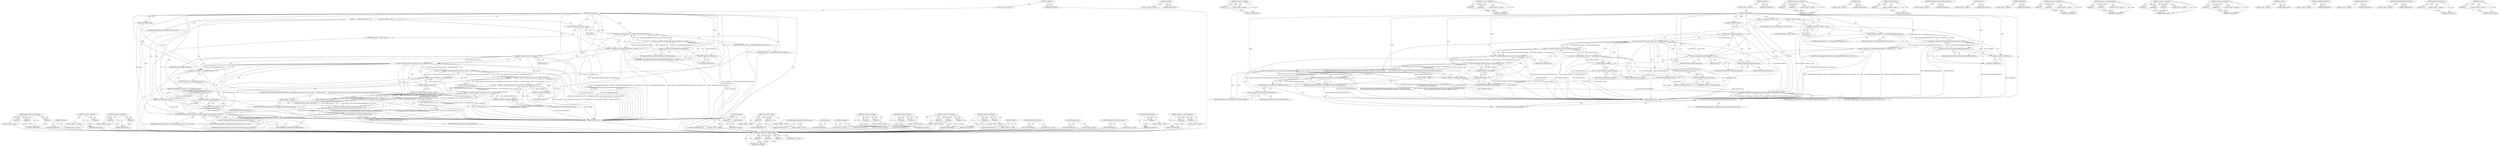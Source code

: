 digraph "position" {
vulnerable_160 [label=<(METHOD,RenderBlock.styleWillChange)>];
vulnerable_161 [label=<(PARAM,p1)>];
vulnerable_162 [label=<(PARAM,p2)>];
vulnerable_163 [label=<(PARAM,p3)>];
vulnerable_164 [label=<(BLOCK,&lt;empty&gt;,&lt;empty&gt;)>];
vulnerable_165 [label=<(METHOD_RETURN,ANY)>];
vulnerable_147 [label=<(METHOD,isFloating)>];
vulnerable_148 [label=<(BLOCK,&lt;empty&gt;,&lt;empty&gt;)>];
vulnerable_149 [label=<(METHOD_RETURN,ANY)>];
vulnerable_107 [label=<(METHOD,&lt;operator&gt;.logicalNot)>];
vulnerable_108 [label=<(PARAM,p1)>];
vulnerable_109 [label=<(BLOCK,&lt;empty&gt;,&lt;empty&gt;)>];
vulnerable_110 [label=<(METHOD_RETURN,ANY)>];
vulnerable_125 [label=<(METHOD,&lt;operator&gt;.notEquals)>];
vulnerable_126 [label=<(PARAM,p1)>];
vulnerable_127 [label=<(PARAM,p2)>];
vulnerable_128 [label=<(BLOCK,&lt;empty&gt;,&lt;empty&gt;)>];
vulnerable_129 [label=<(METHOD_RETURN,ANY)>];
vulnerable_6 [label=<(METHOD,&lt;global&gt;)<SUB>1</SUB>>];
vulnerable_7 [label=<(BLOCK,&lt;empty&gt;,&lt;empty&gt;)<SUB>1</SUB>>];
vulnerable_8 [label=<(METHOD,styleWillChange)<SUB>1</SUB>>];
vulnerable_9 [label=<(PARAM,StyleDifference diff)<SUB>1</SUB>>];
vulnerable_10 [label=<(PARAM,const RenderStyle&amp; newStyle)<SUB>1</SUB>>];
vulnerable_11 [label=<(BLOCK,{
     RenderStyle* oldStyle = style();
     s_...,{
     RenderStyle* oldStyle = style();
     s_...)<SUB>2</SUB>>];
vulnerable_12 [label="<(LOCAL,RenderStyle* oldStyle: RenderStyle*)<SUB>3</SUB>>"];
vulnerable_13 [label=<(&lt;operator&gt;.assignment,* oldStyle = style())<SUB>3</SUB>>];
vulnerable_14 [label=<(IDENTIFIER,oldStyle,* oldStyle = style())<SUB>3</SUB>>];
vulnerable_15 [label=<(style,style())<SUB>3</SUB>>];
vulnerable_16 [label=<(&lt;operator&gt;.assignment,s_canPropagateFloatIntoSibling = oldStyle ? !is...)<SUB>4</SUB>>];
vulnerable_17 [label=<(IDENTIFIER,s_canPropagateFloatIntoSibling,s_canPropagateFloatIntoSibling = oldStyle ? !is...)<SUB>4</SUB>>];
vulnerable_18 [label=<(&lt;operator&gt;.conditional,oldStyle ? !isFloatingOrOutOfFlowPositioned() &amp;...)<SUB>4</SUB>>];
vulnerable_19 [label=<(IDENTIFIER,oldStyle,oldStyle ? !isFloatingOrOutOfFlowPositioned() &amp;...)<SUB>4</SUB>>];
vulnerable_20 [label=<(&lt;operator&gt;.logicalAnd,!isFloatingOrOutOfFlowPositioned() &amp;&amp; !avoidsFl...)<SUB>4</SUB>>];
vulnerable_21 [label=<(&lt;operator&gt;.logicalNot,!isFloatingOrOutOfFlowPositioned())<SUB>4</SUB>>];
vulnerable_22 [label=<(isFloatingOrOutOfFlowPositioned,isFloatingOrOutOfFlowPositioned())<SUB>4</SUB>>];
vulnerable_23 [label=<(&lt;operator&gt;.logicalNot,!avoidsFloats())<SUB>4</SUB>>];
vulnerable_24 [label=<(avoidsFloats,avoidsFloats())<SUB>4</SUB>>];
vulnerable_25 [label=<(LITERAL,false,oldStyle ? !isFloatingOrOutOfFlowPositioned() &amp;...)<SUB>4</SUB>>];
vulnerable_26 [label=<(CONTROL_STRUCTURE,IF,if (oldStyle &amp;&amp; parent() &amp;&amp; diff == StyleDifferenceLayout &amp;&amp; oldStyle-&gt;position() != newStyle.position()
         &amp;&amp; containsFloats() &amp;&amp; !isFloating() &amp;&amp; !isOutOfFlowPositioned() &amp;&amp; newStyle.hasOutOfFlowPosition()))<SUB>5</SUB>>];
vulnerable_27 [label=<(&lt;operator&gt;.logicalAnd,oldStyle &amp;&amp; parent() &amp;&amp; diff == StyleDifference...)<SUB>5</SUB>>];
vulnerable_28 [label=<(&lt;operator&gt;.logicalAnd,oldStyle &amp;&amp; parent() &amp;&amp; diff == StyleDifference...)<SUB>5</SUB>>];
vulnerable_29 [label=<(&lt;operator&gt;.logicalAnd,oldStyle &amp;&amp; parent() &amp;&amp; diff == StyleDifference...)<SUB>5</SUB>>];
vulnerable_30 [label=<(&lt;operator&gt;.logicalAnd,oldStyle &amp;&amp; parent() &amp;&amp; diff == StyleDifference...)<SUB>5</SUB>>];
vulnerable_31 [label=<(&lt;operator&gt;.logicalAnd,oldStyle &amp;&amp; parent() &amp;&amp; diff == StyleDifference...)<SUB>5</SUB>>];
vulnerable_32 [label=<(&lt;operator&gt;.logicalAnd,oldStyle &amp;&amp; parent() &amp;&amp; diff == StyleDifference...)<SUB>5</SUB>>];
vulnerable_33 [label=<(&lt;operator&gt;.logicalAnd,oldStyle &amp;&amp; parent())<SUB>5</SUB>>];
vulnerable_34 [label=<(IDENTIFIER,oldStyle,oldStyle &amp;&amp; parent())<SUB>5</SUB>>];
vulnerable_35 [label=<(parent,parent())<SUB>5</SUB>>];
vulnerable_36 [label=<(&lt;operator&gt;.equals,diff == StyleDifferenceLayout)<SUB>5</SUB>>];
vulnerable_37 [label=<(IDENTIFIER,diff,diff == StyleDifferenceLayout)<SUB>5</SUB>>];
vulnerable_38 [label=<(IDENTIFIER,StyleDifferenceLayout,diff == StyleDifferenceLayout)<SUB>5</SUB>>];
vulnerable_39 [label=<(&lt;operator&gt;.notEquals,oldStyle-&gt;position() != newStyle.position())<SUB>5</SUB>>];
vulnerable_40 [label=<(position,oldStyle-&gt;position())<SUB>5</SUB>>];
vulnerable_41 [label=<(&lt;operator&gt;.indirectFieldAccess,oldStyle-&gt;position)<SUB>5</SUB>>];
vulnerable_42 [label=<(IDENTIFIER,oldStyle,oldStyle-&gt;position())<SUB>5</SUB>>];
vulnerable_43 [label=<(FIELD_IDENTIFIER,position,position)<SUB>5</SUB>>];
vulnerable_44 [label=<(position,newStyle.position())<SUB>5</SUB>>];
vulnerable_45 [label=<(&lt;operator&gt;.fieldAccess,newStyle.position)<SUB>5</SUB>>];
vulnerable_46 [label=<(IDENTIFIER,newStyle,newStyle.position())<SUB>5</SUB>>];
vulnerable_47 [label=<(FIELD_IDENTIFIER,position,position)<SUB>5</SUB>>];
vulnerable_48 [label=<(containsFloats,containsFloats())<SUB>6</SUB>>];
vulnerable_49 [label=<(&lt;operator&gt;.logicalNot,!isFloating())<SUB>6</SUB>>];
vulnerable_50 [label=<(isFloating,isFloating())<SUB>6</SUB>>];
vulnerable_51 [label=<(&lt;operator&gt;.logicalNot,!isOutOfFlowPositioned())<SUB>6</SUB>>];
vulnerable_52 [label=<(isOutOfFlowPositioned,isOutOfFlowPositioned())<SUB>6</SUB>>];
vulnerable_53 [label=<(hasOutOfFlowPosition,newStyle.hasOutOfFlowPosition())<SUB>6</SUB>>];
vulnerable_54 [label=<(&lt;operator&gt;.fieldAccess,newStyle.hasOutOfFlowPosition)<SUB>6</SUB>>];
vulnerable_55 [label=<(IDENTIFIER,newStyle,newStyle.hasOutOfFlowPosition())<SUB>6</SUB>>];
vulnerable_56 [label=<(FIELD_IDENTIFIER,hasOutOfFlowPosition,hasOutOfFlowPosition)<SUB>6</SUB>>];
vulnerable_57 [label=<(BLOCK,&lt;empty&gt;,&lt;empty&gt;)<SUB>7</SUB>>];
vulnerable_58 [label=<(markAllDescendantsWithFloatsForLayout,markAllDescendantsWithFloatsForLayout())<SUB>7</SUB>>];
vulnerable_59 [label="<(RenderBlock.styleWillChange,RenderBlock::styleWillChange(diff, newStyle))<SUB>9</SUB>>"];
vulnerable_60 [label="<(&lt;operator&gt;.fieldAccess,RenderBlock::styleWillChange)<SUB>9</SUB>>"];
vulnerable_61 [label="<(IDENTIFIER,RenderBlock,RenderBlock::styleWillChange(diff, newStyle))<SUB>9</SUB>>"];
vulnerable_62 [label=<(FIELD_IDENTIFIER,styleWillChange,styleWillChange)<SUB>9</SUB>>];
vulnerable_63 [label="<(IDENTIFIER,diff,RenderBlock::styleWillChange(diff, newStyle))<SUB>9</SUB>>"];
vulnerable_64 [label="<(IDENTIFIER,newStyle,RenderBlock::styleWillChange(diff, newStyle))<SUB>9</SUB>>"];
vulnerable_65 [label=<(METHOD_RETURN,void)<SUB>1</SUB>>];
vulnerable_67 [label=<(METHOD_RETURN,ANY)<SUB>1</SUB>>];
vulnerable_130 [label=<(METHOD,position)>];
vulnerable_131 [label=<(PARAM,p1)>];
vulnerable_132 [label=<(BLOCK,&lt;empty&gt;,&lt;empty&gt;)>];
vulnerable_133 [label=<(METHOD_RETURN,ANY)>];
vulnerable_93 [label=<(METHOD,style)>];
vulnerable_94 [label=<(BLOCK,&lt;empty&gt;,&lt;empty&gt;)>];
vulnerable_95 [label=<(METHOD_RETURN,ANY)>];
vulnerable_120 [label=<(METHOD,&lt;operator&gt;.equals)>];
vulnerable_121 [label=<(PARAM,p1)>];
vulnerable_122 [label=<(PARAM,p2)>];
vulnerable_123 [label=<(BLOCK,&lt;empty&gt;,&lt;empty&gt;)>];
vulnerable_124 [label=<(METHOD_RETURN,ANY)>];
vulnerable_157 [label=<(METHOD,markAllDescendantsWithFloatsForLayout)>];
vulnerable_158 [label=<(BLOCK,&lt;empty&gt;,&lt;empty&gt;)>];
vulnerable_159 [label=<(METHOD_RETURN,ANY)>];
vulnerable_117 [label=<(METHOD,parent)>];
vulnerable_118 [label=<(BLOCK,&lt;empty&gt;,&lt;empty&gt;)>];
vulnerable_119 [label=<(METHOD_RETURN,ANY)>];
vulnerable_114 [label=<(METHOD,avoidsFloats)>];
vulnerable_115 [label=<(BLOCK,&lt;empty&gt;,&lt;empty&gt;)>];
vulnerable_116 [label=<(METHOD_RETURN,ANY)>];
vulnerable_102 [label=<(METHOD,&lt;operator&gt;.logicalAnd)>];
vulnerable_103 [label=<(PARAM,p1)>];
vulnerable_104 [label=<(PARAM,p2)>];
vulnerable_105 [label=<(BLOCK,&lt;empty&gt;,&lt;empty&gt;)>];
vulnerable_106 [label=<(METHOD_RETURN,ANY)>];
vulnerable_139 [label=<(METHOD,&lt;operator&gt;.fieldAccess)>];
vulnerable_140 [label=<(PARAM,p1)>];
vulnerable_141 [label=<(PARAM,p2)>];
vulnerable_142 [label=<(BLOCK,&lt;empty&gt;,&lt;empty&gt;)>];
vulnerable_143 [label=<(METHOD_RETURN,ANY)>];
vulnerable_96 [label=<(METHOD,&lt;operator&gt;.conditional)>];
vulnerable_97 [label=<(PARAM,p1)>];
vulnerable_98 [label=<(PARAM,p2)>];
vulnerable_99 [label=<(PARAM,p3)>];
vulnerable_100 [label=<(BLOCK,&lt;empty&gt;,&lt;empty&gt;)>];
vulnerable_101 [label=<(METHOD_RETURN,ANY)>];
vulnerable_88 [label=<(METHOD,&lt;operator&gt;.assignment)>];
vulnerable_89 [label=<(PARAM,p1)>];
vulnerable_90 [label=<(PARAM,p2)>];
vulnerable_91 [label=<(BLOCK,&lt;empty&gt;,&lt;empty&gt;)>];
vulnerable_92 [label=<(METHOD_RETURN,ANY)>];
vulnerable_82 [label=<(METHOD,&lt;global&gt;)<SUB>1</SUB>>];
vulnerable_83 [label=<(BLOCK,&lt;empty&gt;,&lt;empty&gt;)>];
vulnerable_84 [label=<(METHOD_RETURN,ANY)>];
vulnerable_150 [label=<(METHOD,isOutOfFlowPositioned)>];
vulnerable_151 [label=<(BLOCK,&lt;empty&gt;,&lt;empty&gt;)>];
vulnerable_152 [label=<(METHOD_RETURN,ANY)>];
vulnerable_144 [label=<(METHOD,containsFloats)>];
vulnerable_145 [label=<(BLOCK,&lt;empty&gt;,&lt;empty&gt;)>];
vulnerable_146 [label=<(METHOD_RETURN,ANY)>];
vulnerable_111 [label=<(METHOD,isFloatingOrOutOfFlowPositioned)>];
vulnerable_112 [label=<(BLOCK,&lt;empty&gt;,&lt;empty&gt;)>];
vulnerable_113 [label=<(METHOD_RETURN,ANY)>];
vulnerable_153 [label=<(METHOD,hasOutOfFlowPosition)>];
vulnerable_154 [label=<(PARAM,p1)>];
vulnerable_155 [label=<(BLOCK,&lt;empty&gt;,&lt;empty&gt;)>];
vulnerable_156 [label=<(METHOD_RETURN,ANY)>];
vulnerable_134 [label=<(METHOD,&lt;operator&gt;.indirectFieldAccess)>];
vulnerable_135 [label=<(PARAM,p1)>];
vulnerable_136 [label=<(PARAM,p2)>];
vulnerable_137 [label=<(BLOCK,&lt;empty&gt;,&lt;empty&gt;)>];
vulnerable_138 [label=<(METHOD_RETURN,ANY)>];
fixed_160 [label=<(METHOD,RenderBlock.styleWillChange)>];
fixed_161 [label=<(PARAM,p1)>];
fixed_162 [label=<(PARAM,p2)>];
fixed_163 [label=<(PARAM,p3)>];
fixed_164 [label=<(BLOCK,&lt;empty&gt;,&lt;empty&gt;)>];
fixed_165 [label=<(METHOD_RETURN,ANY)>];
fixed_147 [label=<(METHOD,isFloating)>];
fixed_148 [label=<(BLOCK,&lt;empty&gt;,&lt;empty&gt;)>];
fixed_149 [label=<(METHOD_RETURN,ANY)>];
fixed_108 [label=<(METHOD,&lt;operator&gt;.logicalNot)>];
fixed_109 [label=<(PARAM,p1)>];
fixed_110 [label=<(BLOCK,&lt;empty&gt;,&lt;empty&gt;)>];
fixed_111 [label=<(METHOD_RETURN,ANY)>];
fixed_125 [label=<(METHOD,&lt;operator&gt;.fieldAccess)>];
fixed_126 [label=<(PARAM,p1)>];
fixed_127 [label=<(PARAM,p2)>];
fixed_128 [label=<(BLOCK,&lt;empty&gt;,&lt;empty&gt;)>];
fixed_129 [label=<(METHOD_RETURN,ANY)>];
fixed_6 [label=<(METHOD,&lt;global&gt;)<SUB>1</SUB>>];
fixed_7 [label=<(BLOCK,&lt;empty&gt;,&lt;empty&gt;)<SUB>1</SUB>>];
fixed_8 [label=<(METHOD,styleWillChange)<SUB>1</SUB>>];
fixed_9 [label=<(PARAM,StyleDifference diff)<SUB>1</SUB>>];
fixed_10 [label=<(PARAM,const RenderStyle&amp; newStyle)<SUB>1</SUB>>];
fixed_11 [label=<(BLOCK,{
     RenderStyle* oldStyle = style();
     s_...,{
     RenderStyle* oldStyle = style();
     s_...)<SUB>2</SUB>>];
fixed_12 [label="<(LOCAL,RenderStyle* oldStyle: RenderStyle*)<SUB>3</SUB>>"];
fixed_13 [label=<(&lt;operator&gt;.assignment,* oldStyle = style())<SUB>3</SUB>>];
fixed_14 [label=<(IDENTIFIER,oldStyle,* oldStyle = style())<SUB>3</SUB>>];
fixed_15 [label=<(style,style())<SUB>3</SUB>>];
fixed_16 [label=<(&lt;operator&gt;.assignment,s_canPropagateFloatIntoSibling = oldStyle ? !is...)<SUB>4</SUB>>];
fixed_17 [label=<(IDENTIFIER,s_canPropagateFloatIntoSibling,s_canPropagateFloatIntoSibling = oldStyle ? !is...)<SUB>4</SUB>>];
fixed_18 [label=<(&lt;operator&gt;.conditional,oldStyle ? !isFloatingOrOutOfFlowPositioned() &amp;...)<SUB>4</SUB>>];
fixed_19 [label=<(IDENTIFIER,oldStyle,oldStyle ? !isFloatingOrOutOfFlowPositioned() &amp;...)<SUB>4</SUB>>];
fixed_20 [label=<(&lt;operator&gt;.logicalAnd,!isFloatingOrOutOfFlowPositioned() &amp;&amp; !avoidsFl...)<SUB>4</SUB>>];
fixed_21 [label=<(&lt;operator&gt;.logicalNot,!isFloatingOrOutOfFlowPositioned())<SUB>4</SUB>>];
fixed_22 [label=<(isFloatingOrOutOfFlowPositioned,isFloatingOrOutOfFlowPositioned())<SUB>4</SUB>>];
fixed_23 [label=<(&lt;operator&gt;.logicalNot,!avoidsFloats())<SUB>4</SUB>>];
fixed_24 [label=<(avoidsFloats,avoidsFloats())<SUB>4</SUB>>];
fixed_25 [label=<(LITERAL,false,oldStyle ? !isFloatingOrOutOfFlowPositioned() &amp;...)<SUB>4</SUB>>];
fixed_26 [label=<(CONTROL_STRUCTURE,IF,if (oldStyle &amp;&amp; parent() &amp;&amp; diff.needsFullLayout() &amp;&amp; oldStyle-&gt;position() != newStyle.position()
         &amp;&amp; containsFloats() &amp;&amp; !isFloating() &amp;&amp; !isOutOfFlowPositioned() &amp;&amp; newStyle.hasOutOfFlowPosition()))<SUB>5</SUB>>];
fixed_27 [label=<(&lt;operator&gt;.logicalAnd,oldStyle &amp;&amp; parent() &amp;&amp; diff.needsFullLayout() ...)<SUB>5</SUB>>];
fixed_28 [label=<(&lt;operator&gt;.logicalAnd,oldStyle &amp;&amp; parent() &amp;&amp; diff.needsFullLayout() ...)<SUB>5</SUB>>];
fixed_29 [label=<(&lt;operator&gt;.logicalAnd,oldStyle &amp;&amp; parent() &amp;&amp; diff.needsFullLayout() ...)<SUB>5</SUB>>];
fixed_30 [label=<(&lt;operator&gt;.logicalAnd,oldStyle &amp;&amp; parent() &amp;&amp; diff.needsFullLayout() ...)<SUB>5</SUB>>];
fixed_31 [label=<(&lt;operator&gt;.logicalAnd,oldStyle &amp;&amp; parent() &amp;&amp; diff.needsFullLayout() ...)<SUB>5</SUB>>];
fixed_32 [label=<(&lt;operator&gt;.logicalAnd,oldStyle &amp;&amp; parent() &amp;&amp; diff.needsFullLayout())<SUB>5</SUB>>];
fixed_33 [label=<(&lt;operator&gt;.logicalAnd,oldStyle &amp;&amp; parent())<SUB>5</SUB>>];
fixed_34 [label=<(IDENTIFIER,oldStyle,oldStyle &amp;&amp; parent())<SUB>5</SUB>>];
fixed_35 [label=<(parent,parent())<SUB>5</SUB>>];
fixed_36 [label=<(needsFullLayout,diff.needsFullLayout())<SUB>5</SUB>>];
fixed_37 [label=<(&lt;operator&gt;.fieldAccess,diff.needsFullLayout)<SUB>5</SUB>>];
fixed_38 [label=<(IDENTIFIER,diff,diff.needsFullLayout())<SUB>5</SUB>>];
fixed_39 [label=<(FIELD_IDENTIFIER,needsFullLayout,needsFullLayout)<SUB>5</SUB>>];
fixed_40 [label=<(&lt;operator&gt;.notEquals,oldStyle-&gt;position() != newStyle.position())<SUB>5</SUB>>];
fixed_41 [label=<(position,oldStyle-&gt;position())<SUB>5</SUB>>];
fixed_42 [label=<(&lt;operator&gt;.indirectFieldAccess,oldStyle-&gt;position)<SUB>5</SUB>>];
fixed_43 [label=<(IDENTIFIER,oldStyle,oldStyle-&gt;position())<SUB>5</SUB>>];
fixed_44 [label=<(FIELD_IDENTIFIER,position,position)<SUB>5</SUB>>];
fixed_45 [label=<(position,newStyle.position())<SUB>5</SUB>>];
fixed_46 [label=<(&lt;operator&gt;.fieldAccess,newStyle.position)<SUB>5</SUB>>];
fixed_47 [label=<(IDENTIFIER,newStyle,newStyle.position())<SUB>5</SUB>>];
fixed_48 [label=<(FIELD_IDENTIFIER,position,position)<SUB>5</SUB>>];
fixed_49 [label=<(containsFloats,containsFloats())<SUB>6</SUB>>];
fixed_50 [label=<(&lt;operator&gt;.logicalNot,!isFloating())<SUB>6</SUB>>];
fixed_51 [label=<(isFloating,isFloating())<SUB>6</SUB>>];
fixed_52 [label=<(&lt;operator&gt;.logicalNot,!isOutOfFlowPositioned())<SUB>6</SUB>>];
fixed_53 [label=<(isOutOfFlowPositioned,isOutOfFlowPositioned())<SUB>6</SUB>>];
fixed_54 [label=<(hasOutOfFlowPosition,newStyle.hasOutOfFlowPosition())<SUB>6</SUB>>];
fixed_55 [label=<(&lt;operator&gt;.fieldAccess,newStyle.hasOutOfFlowPosition)<SUB>6</SUB>>];
fixed_56 [label=<(IDENTIFIER,newStyle,newStyle.hasOutOfFlowPosition())<SUB>6</SUB>>];
fixed_57 [label=<(FIELD_IDENTIFIER,hasOutOfFlowPosition,hasOutOfFlowPosition)<SUB>6</SUB>>];
fixed_58 [label=<(BLOCK,&lt;empty&gt;,&lt;empty&gt;)<SUB>7</SUB>>];
fixed_59 [label=<(markAllDescendantsWithFloatsForLayout,markAllDescendantsWithFloatsForLayout())<SUB>7</SUB>>];
fixed_60 [label="<(RenderBlock.styleWillChange,RenderBlock::styleWillChange(diff, newStyle))<SUB>9</SUB>>"];
fixed_61 [label="<(&lt;operator&gt;.fieldAccess,RenderBlock::styleWillChange)<SUB>9</SUB>>"];
fixed_62 [label="<(IDENTIFIER,RenderBlock,RenderBlock::styleWillChange(diff, newStyle))<SUB>9</SUB>>"];
fixed_63 [label=<(FIELD_IDENTIFIER,styleWillChange,styleWillChange)<SUB>9</SUB>>];
fixed_64 [label="<(IDENTIFIER,diff,RenderBlock::styleWillChange(diff, newStyle))<SUB>9</SUB>>"];
fixed_65 [label="<(IDENTIFIER,newStyle,RenderBlock::styleWillChange(diff, newStyle))<SUB>9</SUB>>"];
fixed_66 [label=<(METHOD_RETURN,void)<SUB>1</SUB>>];
fixed_68 [label=<(METHOD_RETURN,ANY)<SUB>1</SUB>>];
fixed_130 [label=<(METHOD,&lt;operator&gt;.notEquals)>];
fixed_131 [label=<(PARAM,p1)>];
fixed_132 [label=<(PARAM,p2)>];
fixed_133 [label=<(BLOCK,&lt;empty&gt;,&lt;empty&gt;)>];
fixed_134 [label=<(METHOD_RETURN,ANY)>];
fixed_94 [label=<(METHOD,style)>];
fixed_95 [label=<(BLOCK,&lt;empty&gt;,&lt;empty&gt;)>];
fixed_96 [label=<(METHOD_RETURN,ANY)>];
fixed_121 [label=<(METHOD,needsFullLayout)>];
fixed_122 [label=<(PARAM,p1)>];
fixed_123 [label=<(BLOCK,&lt;empty&gt;,&lt;empty&gt;)>];
fixed_124 [label=<(METHOD_RETURN,ANY)>];
fixed_157 [label=<(METHOD,markAllDescendantsWithFloatsForLayout)>];
fixed_158 [label=<(BLOCK,&lt;empty&gt;,&lt;empty&gt;)>];
fixed_159 [label=<(METHOD_RETURN,ANY)>];
fixed_118 [label=<(METHOD,parent)>];
fixed_119 [label=<(BLOCK,&lt;empty&gt;,&lt;empty&gt;)>];
fixed_120 [label=<(METHOD_RETURN,ANY)>];
fixed_115 [label=<(METHOD,avoidsFloats)>];
fixed_116 [label=<(BLOCK,&lt;empty&gt;,&lt;empty&gt;)>];
fixed_117 [label=<(METHOD_RETURN,ANY)>];
fixed_103 [label=<(METHOD,&lt;operator&gt;.logicalAnd)>];
fixed_104 [label=<(PARAM,p1)>];
fixed_105 [label=<(PARAM,p2)>];
fixed_106 [label=<(BLOCK,&lt;empty&gt;,&lt;empty&gt;)>];
fixed_107 [label=<(METHOD_RETURN,ANY)>];
fixed_139 [label=<(METHOD,&lt;operator&gt;.indirectFieldAccess)>];
fixed_140 [label=<(PARAM,p1)>];
fixed_141 [label=<(PARAM,p2)>];
fixed_142 [label=<(BLOCK,&lt;empty&gt;,&lt;empty&gt;)>];
fixed_143 [label=<(METHOD_RETURN,ANY)>];
fixed_97 [label=<(METHOD,&lt;operator&gt;.conditional)>];
fixed_98 [label=<(PARAM,p1)>];
fixed_99 [label=<(PARAM,p2)>];
fixed_100 [label=<(PARAM,p3)>];
fixed_101 [label=<(BLOCK,&lt;empty&gt;,&lt;empty&gt;)>];
fixed_102 [label=<(METHOD_RETURN,ANY)>];
fixed_89 [label=<(METHOD,&lt;operator&gt;.assignment)>];
fixed_90 [label=<(PARAM,p1)>];
fixed_91 [label=<(PARAM,p2)>];
fixed_92 [label=<(BLOCK,&lt;empty&gt;,&lt;empty&gt;)>];
fixed_93 [label=<(METHOD_RETURN,ANY)>];
fixed_83 [label=<(METHOD,&lt;global&gt;)<SUB>1</SUB>>];
fixed_84 [label=<(BLOCK,&lt;empty&gt;,&lt;empty&gt;)>];
fixed_85 [label=<(METHOD_RETURN,ANY)>];
fixed_150 [label=<(METHOD,isOutOfFlowPositioned)>];
fixed_151 [label=<(BLOCK,&lt;empty&gt;,&lt;empty&gt;)>];
fixed_152 [label=<(METHOD_RETURN,ANY)>];
fixed_144 [label=<(METHOD,containsFloats)>];
fixed_145 [label=<(BLOCK,&lt;empty&gt;,&lt;empty&gt;)>];
fixed_146 [label=<(METHOD_RETURN,ANY)>];
fixed_112 [label=<(METHOD,isFloatingOrOutOfFlowPositioned)>];
fixed_113 [label=<(BLOCK,&lt;empty&gt;,&lt;empty&gt;)>];
fixed_114 [label=<(METHOD_RETURN,ANY)>];
fixed_153 [label=<(METHOD,hasOutOfFlowPosition)>];
fixed_154 [label=<(PARAM,p1)>];
fixed_155 [label=<(BLOCK,&lt;empty&gt;,&lt;empty&gt;)>];
fixed_156 [label=<(METHOD_RETURN,ANY)>];
fixed_135 [label=<(METHOD,position)>];
fixed_136 [label=<(PARAM,p1)>];
fixed_137 [label=<(BLOCK,&lt;empty&gt;,&lt;empty&gt;)>];
fixed_138 [label=<(METHOD_RETURN,ANY)>];
vulnerable_160 -> vulnerable_161  [key=0, label="AST: "];
vulnerable_160 -> vulnerable_161  [key=1, label="DDG: "];
vulnerable_160 -> vulnerable_164  [key=0, label="AST: "];
vulnerable_160 -> vulnerable_162  [key=0, label="AST: "];
vulnerable_160 -> vulnerable_162  [key=1, label="DDG: "];
vulnerable_160 -> vulnerable_165  [key=0, label="AST: "];
vulnerable_160 -> vulnerable_165  [key=1, label="CFG: "];
vulnerable_160 -> vulnerable_163  [key=0, label="AST: "];
vulnerable_160 -> vulnerable_163  [key=1, label="DDG: "];
vulnerable_161 -> vulnerable_165  [key=0, label="DDG: p1"];
vulnerable_162 -> vulnerable_165  [key=0, label="DDG: p2"];
vulnerable_163 -> vulnerable_165  [key=0, label="DDG: p3"];
vulnerable_164 -> fixed_160  [key=0];
vulnerable_165 -> fixed_160  [key=0];
vulnerable_147 -> vulnerable_148  [key=0, label="AST: "];
vulnerable_147 -> vulnerable_149  [key=0, label="AST: "];
vulnerable_147 -> vulnerable_149  [key=1, label="CFG: "];
vulnerable_148 -> fixed_160  [key=0];
vulnerable_149 -> fixed_160  [key=0];
vulnerable_107 -> vulnerable_108  [key=0, label="AST: "];
vulnerable_107 -> vulnerable_108  [key=1, label="DDG: "];
vulnerable_107 -> vulnerable_109  [key=0, label="AST: "];
vulnerable_107 -> vulnerable_110  [key=0, label="AST: "];
vulnerable_107 -> vulnerable_110  [key=1, label="CFG: "];
vulnerable_108 -> vulnerable_110  [key=0, label="DDG: p1"];
vulnerable_109 -> fixed_160  [key=0];
vulnerable_110 -> fixed_160  [key=0];
vulnerable_125 -> vulnerable_126  [key=0, label="AST: "];
vulnerable_125 -> vulnerable_126  [key=1, label="DDG: "];
vulnerable_125 -> vulnerable_128  [key=0, label="AST: "];
vulnerable_125 -> vulnerable_127  [key=0, label="AST: "];
vulnerable_125 -> vulnerable_127  [key=1, label="DDG: "];
vulnerable_125 -> vulnerable_129  [key=0, label="AST: "];
vulnerable_125 -> vulnerable_129  [key=1, label="CFG: "];
vulnerable_126 -> vulnerable_129  [key=0, label="DDG: p1"];
vulnerable_127 -> vulnerable_129  [key=0, label="DDG: p2"];
vulnerable_128 -> fixed_160  [key=0];
vulnerable_129 -> fixed_160  [key=0];
vulnerable_6 -> vulnerable_7  [key=0, label="AST: "];
vulnerable_6 -> vulnerable_67  [key=0, label="AST: "];
vulnerable_6 -> vulnerable_67  [key=1, label="CFG: "];
vulnerable_7 -> vulnerable_8  [key=0, label="AST: "];
vulnerable_8 -> vulnerable_9  [key=0, label="AST: "];
vulnerable_8 -> vulnerable_9  [key=1, label="DDG: "];
vulnerable_8 -> vulnerable_10  [key=0, label="AST: "];
vulnerable_8 -> vulnerable_10  [key=1, label="DDG: "];
vulnerable_8 -> vulnerable_11  [key=0, label="AST: "];
vulnerable_8 -> vulnerable_65  [key=0, label="AST: "];
vulnerable_8 -> vulnerable_15  [key=0, label="CFG: "];
vulnerable_8 -> vulnerable_13  [key=0, label="DDG: "];
vulnerable_8 -> vulnerable_16  [key=0, label="DDG: "];
vulnerable_8 -> vulnerable_59  [key=0, label="DDG: "];
vulnerable_8 -> vulnerable_18  [key=0, label="DDG: "];
vulnerable_8 -> vulnerable_58  [key=0, label="DDG: "];
vulnerable_8 -> vulnerable_21  [key=0, label="DDG: "];
vulnerable_8 -> vulnerable_23  [key=0, label="DDG: "];
vulnerable_8 -> vulnerable_51  [key=0, label="DDG: "];
vulnerable_8 -> vulnerable_30  [key=0, label="DDG: "];
vulnerable_8 -> vulnerable_49  [key=0, label="DDG: "];
vulnerable_8 -> vulnerable_33  [key=0, label="DDG: "];
vulnerable_8 -> vulnerable_36  [key=0, label="DDG: "];
vulnerable_9 -> vulnerable_59  [key=0, label="DDG: diff"];
vulnerable_9 -> vulnerable_36  [key=0, label="DDG: diff"];
vulnerable_10 -> vulnerable_59  [key=0, label="DDG: newStyle"];
vulnerable_10 -> vulnerable_53  [key=0, label="DDG: newStyle"];
vulnerable_10 -> vulnerable_44  [key=0, label="DDG: newStyle"];
vulnerable_11 -> vulnerable_12  [key=0, label="AST: "];
vulnerable_11 -> vulnerable_13  [key=0, label="AST: "];
vulnerable_11 -> vulnerable_16  [key=0, label="AST: "];
vulnerable_11 -> vulnerable_26  [key=0, label="AST: "];
vulnerable_11 -> vulnerable_59  [key=0, label="AST: "];
vulnerable_12 -> fixed_160  [key=0];
vulnerable_13 -> vulnerable_14  [key=0, label="AST: "];
vulnerable_13 -> vulnerable_15  [key=0, label="AST: "];
vulnerable_13 -> vulnerable_22  [key=0, label="CFG: "];
vulnerable_13 -> vulnerable_18  [key=0, label="CFG: "];
vulnerable_13 -> vulnerable_65  [key=0, label="DDG: style()"];
vulnerable_13 -> vulnerable_65  [key=1, label="DDG: * oldStyle = style()"];
vulnerable_14 -> fixed_160  [key=0];
vulnerable_15 -> vulnerable_13  [key=0, label="CFG: "];
vulnerable_16 -> vulnerable_17  [key=0, label="AST: "];
vulnerable_16 -> vulnerable_18  [key=0, label="AST: "];
vulnerable_16 -> vulnerable_35  [key=0, label="CFG: "];
vulnerable_16 -> vulnerable_33  [key=0, label="CFG: "];
vulnerable_16 -> vulnerable_65  [key=0, label="DDG: oldStyle ? !isFloatingOrOutOfFlowPositioned() &amp;&amp; !avoidsFloats() : false"];
vulnerable_16 -> vulnerable_65  [key=1, label="DDG: s_canPropagateFloatIntoSibling = oldStyle ? !isFloatingOrOutOfFlowPositioned() &amp;&amp; !avoidsFloats() : false"];
vulnerable_16 -> vulnerable_65  [key=2, label="DDG: s_canPropagateFloatIntoSibling"];
vulnerable_17 -> fixed_160  [key=0];
vulnerable_18 -> vulnerable_19  [key=0, label="AST: "];
vulnerable_18 -> vulnerable_20  [key=0, label="AST: "];
vulnerable_18 -> vulnerable_25  [key=0, label="AST: "];
vulnerable_18 -> vulnerable_16  [key=0, label="CFG: "];
vulnerable_18 -> vulnerable_65  [key=0, label="DDG: !isFloatingOrOutOfFlowPositioned() &amp;&amp; !avoidsFloats()"];
vulnerable_19 -> fixed_160  [key=0];
vulnerable_20 -> vulnerable_21  [key=0, label="AST: "];
vulnerable_20 -> vulnerable_23  [key=0, label="AST: "];
vulnerable_20 -> vulnerable_18  [key=0, label="CFG: "];
vulnerable_20 -> vulnerable_18  [key=1, label="DDG: !isFloatingOrOutOfFlowPositioned()"];
vulnerable_20 -> vulnerable_18  [key=2, label="DDG: !avoidsFloats()"];
vulnerable_20 -> vulnerable_65  [key=0, label="DDG: !isFloatingOrOutOfFlowPositioned()"];
vulnerable_20 -> vulnerable_65  [key=1, label="DDG: !avoidsFloats()"];
vulnerable_20 -> vulnerable_16  [key=0, label="DDG: !isFloatingOrOutOfFlowPositioned()"];
vulnerable_20 -> vulnerable_16  [key=1, label="DDG: !avoidsFloats()"];
vulnerable_21 -> vulnerable_22  [key=0, label="AST: "];
vulnerable_21 -> vulnerable_24  [key=0, label="CFG: "];
vulnerable_21 -> vulnerable_24  [key=1, label="CDG: "];
vulnerable_21 -> vulnerable_20  [key=0, label="CFG: "];
vulnerable_21 -> vulnerable_20  [key=1, label="DDG: isFloatingOrOutOfFlowPositioned()"];
vulnerable_21 -> vulnerable_65  [key=0, label="DDG: isFloatingOrOutOfFlowPositioned()"];
vulnerable_21 -> vulnerable_23  [key=0, label="CDG: "];
vulnerable_22 -> vulnerable_21  [key=0, label="CFG: "];
vulnerable_23 -> vulnerable_24  [key=0, label="AST: "];
vulnerable_23 -> vulnerable_20  [key=0, label="CFG: "];
vulnerable_23 -> vulnerable_20  [key=1, label="DDG: avoidsFloats()"];
vulnerable_23 -> vulnerable_65  [key=0, label="DDG: avoidsFloats()"];
vulnerable_24 -> vulnerable_23  [key=0, label="CFG: "];
vulnerable_25 -> fixed_160  [key=0];
vulnerable_26 -> vulnerable_27  [key=0, label="AST: "];
vulnerable_26 -> vulnerable_57  [key=0, label="AST: "];
vulnerable_27 -> vulnerable_28  [key=0, label="AST: "];
vulnerable_27 -> vulnerable_53  [key=0, label="AST: "];
vulnerable_27 -> vulnerable_58  [key=0, label="CFG: "];
vulnerable_27 -> vulnerable_58  [key=1, label="CDG: "];
vulnerable_27 -> vulnerable_62  [key=0, label="CFG: "];
vulnerable_27 -> vulnerable_65  [key=0, label="DDG: oldStyle &amp;&amp; parent() &amp;&amp; diff == StyleDifferenceLayout &amp;&amp; oldStyle-&gt;position() != newStyle.position()
         &amp;&amp; containsFloats() &amp;&amp; !isFloating() &amp;&amp; !isOutOfFlowPositioned()"];
vulnerable_27 -> vulnerable_65  [key=1, label="DDG: newStyle.hasOutOfFlowPosition()"];
vulnerable_27 -> vulnerable_65  [key=2, label="DDG: oldStyle &amp;&amp; parent() &amp;&amp; diff == StyleDifferenceLayout &amp;&amp; oldStyle-&gt;position() != newStyle.position()
         &amp;&amp; containsFloats() &amp;&amp; !isFloating() &amp;&amp; !isOutOfFlowPositioned() &amp;&amp; newStyle.hasOutOfFlowPosition()"];
vulnerable_28 -> vulnerable_29  [key=0, label="AST: "];
vulnerable_28 -> vulnerable_51  [key=0, label="AST: "];
vulnerable_28 -> vulnerable_27  [key=0, label="CFG: "];
vulnerable_28 -> vulnerable_27  [key=1, label="DDG: oldStyle &amp;&amp; parent() &amp;&amp; diff == StyleDifferenceLayout &amp;&amp; oldStyle-&gt;position() != newStyle.position()
         &amp;&amp; containsFloats() &amp;&amp; !isFloating()"];
vulnerable_28 -> vulnerable_27  [key=2, label="DDG: !isOutOfFlowPositioned()"];
vulnerable_28 -> vulnerable_56  [key=0, label="CFG: "];
vulnerable_28 -> vulnerable_56  [key=1, label="CDG: "];
vulnerable_28 -> vulnerable_65  [key=0, label="DDG: oldStyle &amp;&amp; parent() &amp;&amp; diff == StyleDifferenceLayout &amp;&amp; oldStyle-&gt;position() != newStyle.position()
         &amp;&amp; containsFloats() &amp;&amp; !isFloating()"];
vulnerable_28 -> vulnerable_65  [key=1, label="DDG: !isOutOfFlowPositioned()"];
vulnerable_28 -> vulnerable_53  [key=0, label="CDG: "];
vulnerable_28 -> vulnerable_54  [key=0, label="CDG: "];
vulnerable_29 -> vulnerable_30  [key=0, label="AST: "];
vulnerable_29 -> vulnerable_49  [key=0, label="AST: "];
vulnerable_29 -> vulnerable_52  [key=0, label="CFG: "];
vulnerable_29 -> vulnerable_52  [key=1, label="CDG: "];
vulnerable_29 -> vulnerable_28  [key=0, label="CFG: "];
vulnerable_29 -> vulnerable_28  [key=1, label="DDG: oldStyle &amp;&amp; parent() &amp;&amp; diff == StyleDifferenceLayout &amp;&amp; oldStyle-&gt;position() != newStyle.position()
         &amp;&amp; containsFloats()"];
vulnerable_29 -> vulnerable_28  [key=2, label="DDG: !isFloating()"];
vulnerable_29 -> vulnerable_65  [key=0, label="DDG: oldStyle &amp;&amp; parent() &amp;&amp; diff == StyleDifferenceLayout &amp;&amp; oldStyle-&gt;position() != newStyle.position()
         &amp;&amp; containsFloats()"];
vulnerable_29 -> vulnerable_65  [key=1, label="DDG: !isFloating()"];
vulnerable_29 -> vulnerable_51  [key=0, label="CDG: "];
vulnerable_30 -> vulnerable_31  [key=0, label="AST: "];
vulnerable_30 -> vulnerable_48  [key=0, label="AST: "];
vulnerable_30 -> vulnerable_50  [key=0, label="CFG: "];
vulnerable_30 -> vulnerable_50  [key=1, label="CDG: "];
vulnerable_30 -> vulnerable_29  [key=0, label="CFG: "];
vulnerable_30 -> vulnerable_29  [key=1, label="DDG: oldStyle &amp;&amp; parent() &amp;&amp; diff == StyleDifferenceLayout &amp;&amp; oldStyle-&gt;position() != newStyle.position()"];
vulnerable_30 -> vulnerable_29  [key=2, label="DDG: containsFloats()"];
vulnerable_30 -> vulnerable_65  [key=0, label="DDG: oldStyle &amp;&amp; parent() &amp;&amp; diff == StyleDifferenceLayout &amp;&amp; oldStyle-&gt;position() != newStyle.position()"];
vulnerable_30 -> vulnerable_65  [key=1, label="DDG: containsFloats()"];
vulnerable_30 -> vulnerable_49  [key=0, label="CDG: "];
vulnerable_31 -> vulnerable_32  [key=0, label="AST: "];
vulnerable_31 -> vulnerable_39  [key=0, label="AST: "];
vulnerable_31 -> vulnerable_48  [key=0, label="CFG: "];
vulnerable_31 -> vulnerable_48  [key=1, label="CDG: "];
vulnerable_31 -> vulnerable_30  [key=0, label="CFG: "];
vulnerable_31 -> vulnerable_30  [key=1, label="DDG: oldStyle &amp;&amp; parent() &amp;&amp; diff == StyleDifferenceLayout"];
vulnerable_31 -> vulnerable_30  [key=2, label="DDG: oldStyle-&gt;position() != newStyle.position()"];
vulnerable_31 -> vulnerable_65  [key=0, label="DDG: oldStyle &amp;&amp; parent() &amp;&amp; diff == StyleDifferenceLayout"];
vulnerable_31 -> vulnerable_65  [key=1, label="DDG: oldStyle-&gt;position() != newStyle.position()"];
vulnerable_32 -> vulnerable_33  [key=0, label="AST: "];
vulnerable_32 -> vulnerable_36  [key=0, label="AST: "];
vulnerable_32 -> vulnerable_31  [key=0, label="CFG: "];
vulnerable_32 -> vulnerable_31  [key=1, label="DDG: oldStyle &amp;&amp; parent()"];
vulnerable_32 -> vulnerable_31  [key=2, label="DDG: diff == StyleDifferenceLayout"];
vulnerable_32 -> vulnerable_43  [key=0, label="CFG: "];
vulnerable_32 -> vulnerable_43  [key=1, label="CDG: "];
vulnerable_32 -> vulnerable_65  [key=0, label="DDG: oldStyle &amp;&amp; parent()"];
vulnerable_32 -> vulnerable_65  [key=1, label="DDG: diff == StyleDifferenceLayout"];
vulnerable_32 -> vulnerable_47  [key=0, label="CDG: "];
vulnerable_32 -> vulnerable_41  [key=0, label="CDG: "];
vulnerable_32 -> vulnerable_45  [key=0, label="CDG: "];
vulnerable_32 -> vulnerable_40  [key=0, label="CDG: "];
vulnerable_32 -> vulnerable_44  [key=0, label="CDG: "];
vulnerable_32 -> vulnerable_39  [key=0, label="CDG: "];
vulnerable_33 -> vulnerable_34  [key=0, label="AST: "];
vulnerable_33 -> vulnerable_35  [key=0, label="AST: "];
vulnerable_33 -> vulnerable_32  [key=0, label="CFG: "];
vulnerable_33 -> vulnerable_32  [key=1, label="DDG: oldStyle"];
vulnerable_33 -> vulnerable_32  [key=2, label="DDG: parent()"];
vulnerable_33 -> vulnerable_36  [key=0, label="CFG: "];
vulnerable_33 -> vulnerable_36  [key=1, label="CDG: "];
vulnerable_33 -> vulnerable_65  [key=0, label="DDG: oldStyle"];
vulnerable_33 -> vulnerable_65  [key=1, label="DDG: parent()"];
vulnerable_33 -> vulnerable_40  [key=0, label="DDG: oldStyle"];
vulnerable_34 -> fixed_160  [key=0];
vulnerable_35 -> vulnerable_33  [key=0, label="CFG: "];
vulnerable_36 -> vulnerable_37  [key=0, label="AST: "];
vulnerable_36 -> vulnerable_38  [key=0, label="AST: "];
vulnerable_36 -> vulnerable_32  [key=0, label="CFG: "];
vulnerable_36 -> vulnerable_32  [key=1, label="DDG: diff"];
vulnerable_36 -> vulnerable_32  [key=2, label="DDG: StyleDifferenceLayout"];
vulnerable_36 -> vulnerable_65  [key=0, label="DDG: StyleDifferenceLayout"];
vulnerable_36 -> vulnerable_59  [key=0, label="DDG: diff"];
vulnerable_37 -> fixed_160  [key=0];
vulnerable_38 -> fixed_160  [key=0];
vulnerable_39 -> vulnerable_40  [key=0, label="AST: "];
vulnerable_39 -> vulnerable_44  [key=0, label="AST: "];
vulnerable_39 -> vulnerable_31  [key=0, label="CFG: "];
vulnerable_39 -> vulnerable_31  [key=1, label="DDG: oldStyle-&gt;position()"];
vulnerable_39 -> vulnerable_31  [key=2, label="DDG: newStyle.position()"];
vulnerable_39 -> vulnerable_65  [key=0, label="DDG: oldStyle-&gt;position()"];
vulnerable_39 -> vulnerable_65  [key=1, label="DDG: newStyle.position()"];
vulnerable_40 -> vulnerable_41  [key=0, label="AST: "];
vulnerable_40 -> vulnerable_47  [key=0, label="CFG: "];
vulnerable_40 -> vulnerable_65  [key=0, label="DDG: oldStyle-&gt;position"];
vulnerable_40 -> vulnerable_39  [key=0, label="DDG: oldStyle-&gt;position"];
vulnerable_41 -> vulnerable_42  [key=0, label="AST: "];
vulnerable_41 -> vulnerable_43  [key=0, label="AST: "];
vulnerable_41 -> vulnerable_40  [key=0, label="CFG: "];
vulnerable_42 -> fixed_160  [key=0];
vulnerable_43 -> vulnerable_41  [key=0, label="CFG: "];
vulnerable_44 -> vulnerable_45  [key=0, label="AST: "];
vulnerable_44 -> vulnerable_39  [key=0, label="CFG: "];
vulnerable_44 -> vulnerable_39  [key=1, label="DDG: newStyle.position"];
vulnerable_44 -> vulnerable_59  [key=0, label="DDG: newStyle.position"];
vulnerable_45 -> vulnerable_46  [key=0, label="AST: "];
vulnerable_45 -> vulnerable_47  [key=0, label="AST: "];
vulnerable_45 -> vulnerable_44  [key=0, label="CFG: "];
vulnerable_46 -> fixed_160  [key=0];
vulnerable_47 -> vulnerable_45  [key=0, label="CFG: "];
vulnerable_48 -> vulnerable_30  [key=0, label="CFG: "];
vulnerable_49 -> vulnerable_50  [key=0, label="AST: "];
vulnerable_49 -> vulnerable_29  [key=0, label="CFG: "];
vulnerable_49 -> vulnerable_29  [key=1, label="DDG: isFloating()"];
vulnerable_49 -> vulnerable_65  [key=0, label="DDG: isFloating()"];
vulnerable_50 -> vulnerable_49  [key=0, label="CFG: "];
vulnerable_51 -> vulnerable_52  [key=0, label="AST: "];
vulnerable_51 -> vulnerable_28  [key=0, label="CFG: "];
vulnerable_51 -> vulnerable_28  [key=1, label="DDG: isOutOfFlowPositioned()"];
vulnerable_51 -> vulnerable_65  [key=0, label="DDG: isOutOfFlowPositioned()"];
vulnerable_52 -> vulnerable_51  [key=0, label="CFG: "];
vulnerable_53 -> vulnerable_54  [key=0, label="AST: "];
vulnerable_53 -> vulnerable_27  [key=0, label="CFG: "];
vulnerable_53 -> vulnerable_27  [key=1, label="DDG: newStyle.hasOutOfFlowPosition"];
vulnerable_53 -> vulnerable_59  [key=0, label="DDG: newStyle.hasOutOfFlowPosition"];
vulnerable_54 -> vulnerable_55  [key=0, label="AST: "];
vulnerable_54 -> vulnerable_56  [key=0, label="AST: "];
vulnerable_54 -> vulnerable_53  [key=0, label="CFG: "];
vulnerable_55 -> fixed_160  [key=0];
vulnerable_56 -> vulnerable_54  [key=0, label="CFG: "];
vulnerable_57 -> vulnerable_58  [key=0, label="AST: "];
vulnerable_58 -> vulnerable_62  [key=0, label="CFG: "];
vulnerable_58 -> vulnerable_65  [key=0, label="DDG: markAllDescendantsWithFloatsForLayout()"];
vulnerable_59 -> vulnerable_60  [key=0, label="AST: "];
vulnerable_59 -> vulnerable_63  [key=0, label="AST: "];
vulnerable_59 -> vulnerable_64  [key=0, label="AST: "];
vulnerable_59 -> vulnerable_65  [key=0, label="CFG: "];
vulnerable_59 -> vulnerable_65  [key=1, label="DDG: RenderBlock::styleWillChange"];
vulnerable_59 -> vulnerable_65  [key=2, label="DDG: diff"];
vulnerable_59 -> vulnerable_65  [key=3, label="DDG: newStyle"];
vulnerable_59 -> vulnerable_65  [key=4, label="DDG: RenderBlock::styleWillChange(diff, newStyle)"];
vulnerable_60 -> vulnerable_61  [key=0, label="AST: "];
vulnerable_60 -> vulnerable_62  [key=0, label="AST: "];
vulnerable_60 -> vulnerable_59  [key=0, label="CFG: "];
vulnerable_61 -> fixed_160  [key=0];
vulnerable_62 -> vulnerable_60  [key=0, label="CFG: "];
vulnerable_63 -> fixed_160  [key=0];
vulnerable_64 -> fixed_160  [key=0];
vulnerable_65 -> fixed_160  [key=0];
vulnerable_67 -> fixed_160  [key=0];
vulnerable_130 -> vulnerable_131  [key=0, label="AST: "];
vulnerable_130 -> vulnerable_131  [key=1, label="DDG: "];
vulnerable_130 -> vulnerable_132  [key=0, label="AST: "];
vulnerable_130 -> vulnerable_133  [key=0, label="AST: "];
vulnerable_130 -> vulnerable_133  [key=1, label="CFG: "];
vulnerable_131 -> vulnerable_133  [key=0, label="DDG: p1"];
vulnerable_132 -> fixed_160  [key=0];
vulnerable_133 -> fixed_160  [key=0];
vulnerable_93 -> vulnerable_94  [key=0, label="AST: "];
vulnerable_93 -> vulnerable_95  [key=0, label="AST: "];
vulnerable_93 -> vulnerable_95  [key=1, label="CFG: "];
vulnerable_94 -> fixed_160  [key=0];
vulnerable_95 -> fixed_160  [key=0];
vulnerable_120 -> vulnerable_121  [key=0, label="AST: "];
vulnerable_120 -> vulnerable_121  [key=1, label="DDG: "];
vulnerable_120 -> vulnerable_123  [key=0, label="AST: "];
vulnerable_120 -> vulnerable_122  [key=0, label="AST: "];
vulnerable_120 -> vulnerable_122  [key=1, label="DDG: "];
vulnerable_120 -> vulnerable_124  [key=0, label="AST: "];
vulnerable_120 -> vulnerable_124  [key=1, label="CFG: "];
vulnerable_121 -> vulnerable_124  [key=0, label="DDG: p1"];
vulnerable_122 -> vulnerable_124  [key=0, label="DDG: p2"];
vulnerable_123 -> fixed_160  [key=0];
vulnerable_124 -> fixed_160  [key=0];
vulnerable_157 -> vulnerable_158  [key=0, label="AST: "];
vulnerable_157 -> vulnerable_159  [key=0, label="AST: "];
vulnerable_157 -> vulnerable_159  [key=1, label="CFG: "];
vulnerable_158 -> fixed_160  [key=0];
vulnerable_159 -> fixed_160  [key=0];
vulnerable_117 -> vulnerable_118  [key=0, label="AST: "];
vulnerable_117 -> vulnerable_119  [key=0, label="AST: "];
vulnerable_117 -> vulnerable_119  [key=1, label="CFG: "];
vulnerable_118 -> fixed_160  [key=0];
vulnerable_119 -> fixed_160  [key=0];
vulnerable_114 -> vulnerable_115  [key=0, label="AST: "];
vulnerable_114 -> vulnerable_116  [key=0, label="AST: "];
vulnerable_114 -> vulnerable_116  [key=1, label="CFG: "];
vulnerable_115 -> fixed_160  [key=0];
vulnerable_116 -> fixed_160  [key=0];
vulnerable_102 -> vulnerable_103  [key=0, label="AST: "];
vulnerable_102 -> vulnerable_103  [key=1, label="DDG: "];
vulnerable_102 -> vulnerable_105  [key=0, label="AST: "];
vulnerable_102 -> vulnerable_104  [key=0, label="AST: "];
vulnerable_102 -> vulnerable_104  [key=1, label="DDG: "];
vulnerable_102 -> vulnerable_106  [key=0, label="AST: "];
vulnerable_102 -> vulnerable_106  [key=1, label="CFG: "];
vulnerable_103 -> vulnerable_106  [key=0, label="DDG: p1"];
vulnerable_104 -> vulnerable_106  [key=0, label="DDG: p2"];
vulnerable_105 -> fixed_160  [key=0];
vulnerable_106 -> fixed_160  [key=0];
vulnerable_139 -> vulnerable_140  [key=0, label="AST: "];
vulnerable_139 -> vulnerable_140  [key=1, label="DDG: "];
vulnerable_139 -> vulnerable_142  [key=0, label="AST: "];
vulnerable_139 -> vulnerable_141  [key=0, label="AST: "];
vulnerable_139 -> vulnerable_141  [key=1, label="DDG: "];
vulnerable_139 -> vulnerable_143  [key=0, label="AST: "];
vulnerable_139 -> vulnerable_143  [key=1, label="CFG: "];
vulnerable_140 -> vulnerable_143  [key=0, label="DDG: p1"];
vulnerable_141 -> vulnerable_143  [key=0, label="DDG: p2"];
vulnerable_142 -> fixed_160  [key=0];
vulnerable_143 -> fixed_160  [key=0];
vulnerable_96 -> vulnerable_97  [key=0, label="AST: "];
vulnerable_96 -> vulnerable_97  [key=1, label="DDG: "];
vulnerable_96 -> vulnerable_100  [key=0, label="AST: "];
vulnerable_96 -> vulnerable_98  [key=0, label="AST: "];
vulnerable_96 -> vulnerable_98  [key=1, label="DDG: "];
vulnerable_96 -> vulnerable_101  [key=0, label="AST: "];
vulnerable_96 -> vulnerable_101  [key=1, label="CFG: "];
vulnerable_96 -> vulnerable_99  [key=0, label="AST: "];
vulnerable_96 -> vulnerable_99  [key=1, label="DDG: "];
vulnerable_97 -> vulnerable_101  [key=0, label="DDG: p1"];
vulnerable_98 -> vulnerable_101  [key=0, label="DDG: p2"];
vulnerable_99 -> vulnerable_101  [key=0, label="DDG: p3"];
vulnerable_100 -> fixed_160  [key=0];
vulnerable_101 -> fixed_160  [key=0];
vulnerable_88 -> vulnerable_89  [key=0, label="AST: "];
vulnerable_88 -> vulnerable_89  [key=1, label="DDG: "];
vulnerable_88 -> vulnerable_91  [key=0, label="AST: "];
vulnerable_88 -> vulnerable_90  [key=0, label="AST: "];
vulnerable_88 -> vulnerable_90  [key=1, label="DDG: "];
vulnerable_88 -> vulnerable_92  [key=0, label="AST: "];
vulnerable_88 -> vulnerable_92  [key=1, label="CFG: "];
vulnerable_89 -> vulnerable_92  [key=0, label="DDG: p1"];
vulnerable_90 -> vulnerable_92  [key=0, label="DDG: p2"];
vulnerable_91 -> fixed_160  [key=0];
vulnerable_92 -> fixed_160  [key=0];
vulnerable_82 -> vulnerable_83  [key=0, label="AST: "];
vulnerable_82 -> vulnerable_84  [key=0, label="AST: "];
vulnerable_82 -> vulnerable_84  [key=1, label="CFG: "];
vulnerable_83 -> fixed_160  [key=0];
vulnerable_84 -> fixed_160  [key=0];
vulnerable_150 -> vulnerable_151  [key=0, label="AST: "];
vulnerable_150 -> vulnerable_152  [key=0, label="AST: "];
vulnerable_150 -> vulnerable_152  [key=1, label="CFG: "];
vulnerable_151 -> fixed_160  [key=0];
vulnerable_152 -> fixed_160  [key=0];
vulnerable_144 -> vulnerable_145  [key=0, label="AST: "];
vulnerable_144 -> vulnerable_146  [key=0, label="AST: "];
vulnerable_144 -> vulnerable_146  [key=1, label="CFG: "];
vulnerable_145 -> fixed_160  [key=0];
vulnerable_146 -> fixed_160  [key=0];
vulnerable_111 -> vulnerable_112  [key=0, label="AST: "];
vulnerable_111 -> vulnerable_113  [key=0, label="AST: "];
vulnerable_111 -> vulnerable_113  [key=1, label="CFG: "];
vulnerable_112 -> fixed_160  [key=0];
vulnerable_113 -> fixed_160  [key=0];
vulnerable_153 -> vulnerable_154  [key=0, label="AST: "];
vulnerable_153 -> vulnerable_154  [key=1, label="DDG: "];
vulnerable_153 -> vulnerable_155  [key=0, label="AST: "];
vulnerable_153 -> vulnerable_156  [key=0, label="AST: "];
vulnerable_153 -> vulnerable_156  [key=1, label="CFG: "];
vulnerable_154 -> vulnerable_156  [key=0, label="DDG: p1"];
vulnerable_155 -> fixed_160  [key=0];
vulnerable_156 -> fixed_160  [key=0];
vulnerable_134 -> vulnerable_135  [key=0, label="AST: "];
vulnerable_134 -> vulnerable_135  [key=1, label="DDG: "];
vulnerable_134 -> vulnerable_137  [key=0, label="AST: "];
vulnerable_134 -> vulnerable_136  [key=0, label="AST: "];
vulnerable_134 -> vulnerable_136  [key=1, label="DDG: "];
vulnerable_134 -> vulnerable_138  [key=0, label="AST: "];
vulnerable_134 -> vulnerable_138  [key=1, label="CFG: "];
vulnerable_135 -> vulnerable_138  [key=0, label="DDG: p1"];
vulnerable_136 -> vulnerable_138  [key=0, label="DDG: p2"];
vulnerable_137 -> fixed_160  [key=0];
vulnerable_138 -> fixed_160  [key=0];
fixed_160 -> fixed_161  [key=0, label="AST: "];
fixed_160 -> fixed_161  [key=1, label="DDG: "];
fixed_160 -> fixed_164  [key=0, label="AST: "];
fixed_160 -> fixed_162  [key=0, label="AST: "];
fixed_160 -> fixed_162  [key=1, label="DDG: "];
fixed_160 -> fixed_165  [key=0, label="AST: "];
fixed_160 -> fixed_165  [key=1, label="CFG: "];
fixed_160 -> fixed_163  [key=0, label="AST: "];
fixed_160 -> fixed_163  [key=1, label="DDG: "];
fixed_161 -> fixed_165  [key=0, label="DDG: p1"];
fixed_162 -> fixed_165  [key=0, label="DDG: p2"];
fixed_163 -> fixed_165  [key=0, label="DDG: p3"];
fixed_147 -> fixed_148  [key=0, label="AST: "];
fixed_147 -> fixed_149  [key=0, label="AST: "];
fixed_147 -> fixed_149  [key=1, label="CFG: "];
fixed_108 -> fixed_109  [key=0, label="AST: "];
fixed_108 -> fixed_109  [key=1, label="DDG: "];
fixed_108 -> fixed_110  [key=0, label="AST: "];
fixed_108 -> fixed_111  [key=0, label="AST: "];
fixed_108 -> fixed_111  [key=1, label="CFG: "];
fixed_109 -> fixed_111  [key=0, label="DDG: p1"];
fixed_125 -> fixed_126  [key=0, label="AST: "];
fixed_125 -> fixed_126  [key=1, label="DDG: "];
fixed_125 -> fixed_128  [key=0, label="AST: "];
fixed_125 -> fixed_127  [key=0, label="AST: "];
fixed_125 -> fixed_127  [key=1, label="DDG: "];
fixed_125 -> fixed_129  [key=0, label="AST: "];
fixed_125 -> fixed_129  [key=1, label="CFG: "];
fixed_126 -> fixed_129  [key=0, label="DDG: p1"];
fixed_127 -> fixed_129  [key=0, label="DDG: p2"];
fixed_6 -> fixed_7  [key=0, label="AST: "];
fixed_6 -> fixed_68  [key=0, label="AST: "];
fixed_6 -> fixed_68  [key=1, label="CFG: "];
fixed_7 -> fixed_8  [key=0, label="AST: "];
fixed_8 -> fixed_9  [key=0, label="AST: "];
fixed_8 -> fixed_9  [key=1, label="DDG: "];
fixed_8 -> fixed_10  [key=0, label="AST: "];
fixed_8 -> fixed_10  [key=1, label="DDG: "];
fixed_8 -> fixed_11  [key=0, label="AST: "];
fixed_8 -> fixed_66  [key=0, label="AST: "];
fixed_8 -> fixed_15  [key=0, label="CFG: "];
fixed_8 -> fixed_13  [key=0, label="DDG: "];
fixed_8 -> fixed_16  [key=0, label="DDG: "];
fixed_8 -> fixed_60  [key=0, label="DDG: "];
fixed_8 -> fixed_18  [key=0, label="DDG: "];
fixed_8 -> fixed_59  [key=0, label="DDG: "];
fixed_8 -> fixed_21  [key=0, label="DDG: "];
fixed_8 -> fixed_23  [key=0, label="DDG: "];
fixed_8 -> fixed_52  [key=0, label="DDG: "];
fixed_8 -> fixed_30  [key=0, label="DDG: "];
fixed_8 -> fixed_50  [key=0, label="DDG: "];
fixed_8 -> fixed_33  [key=0, label="DDG: "];
fixed_9 -> fixed_60  [key=0, label="DDG: diff"];
fixed_9 -> fixed_36  [key=0, label="DDG: diff"];
fixed_10 -> fixed_60  [key=0, label="DDG: newStyle"];
fixed_10 -> fixed_54  [key=0, label="DDG: newStyle"];
fixed_10 -> fixed_45  [key=0, label="DDG: newStyle"];
fixed_11 -> fixed_12  [key=0, label="AST: "];
fixed_11 -> fixed_13  [key=0, label="AST: "];
fixed_11 -> fixed_16  [key=0, label="AST: "];
fixed_11 -> fixed_26  [key=0, label="AST: "];
fixed_11 -> fixed_60  [key=0, label="AST: "];
fixed_13 -> fixed_14  [key=0, label="AST: "];
fixed_13 -> fixed_15  [key=0, label="AST: "];
fixed_13 -> fixed_22  [key=0, label="CFG: "];
fixed_13 -> fixed_18  [key=0, label="CFG: "];
fixed_13 -> fixed_66  [key=0, label="DDG: style()"];
fixed_13 -> fixed_66  [key=1, label="DDG: * oldStyle = style()"];
fixed_15 -> fixed_13  [key=0, label="CFG: "];
fixed_16 -> fixed_17  [key=0, label="AST: "];
fixed_16 -> fixed_18  [key=0, label="AST: "];
fixed_16 -> fixed_35  [key=0, label="CFG: "];
fixed_16 -> fixed_33  [key=0, label="CFG: "];
fixed_16 -> fixed_66  [key=0, label="DDG: oldStyle ? !isFloatingOrOutOfFlowPositioned() &amp;&amp; !avoidsFloats() : false"];
fixed_16 -> fixed_66  [key=1, label="DDG: s_canPropagateFloatIntoSibling = oldStyle ? !isFloatingOrOutOfFlowPositioned() &amp;&amp; !avoidsFloats() : false"];
fixed_16 -> fixed_66  [key=2, label="DDG: s_canPropagateFloatIntoSibling"];
fixed_18 -> fixed_19  [key=0, label="AST: "];
fixed_18 -> fixed_20  [key=0, label="AST: "];
fixed_18 -> fixed_25  [key=0, label="AST: "];
fixed_18 -> fixed_16  [key=0, label="CFG: "];
fixed_18 -> fixed_66  [key=0, label="DDG: !isFloatingOrOutOfFlowPositioned() &amp;&amp; !avoidsFloats()"];
fixed_20 -> fixed_21  [key=0, label="AST: "];
fixed_20 -> fixed_23  [key=0, label="AST: "];
fixed_20 -> fixed_18  [key=0, label="CFG: "];
fixed_20 -> fixed_18  [key=1, label="DDG: !isFloatingOrOutOfFlowPositioned()"];
fixed_20 -> fixed_18  [key=2, label="DDG: !avoidsFloats()"];
fixed_20 -> fixed_66  [key=0, label="DDG: !isFloatingOrOutOfFlowPositioned()"];
fixed_20 -> fixed_66  [key=1, label="DDG: !avoidsFloats()"];
fixed_20 -> fixed_16  [key=0, label="DDG: !isFloatingOrOutOfFlowPositioned()"];
fixed_20 -> fixed_16  [key=1, label="DDG: !avoidsFloats()"];
fixed_21 -> fixed_22  [key=0, label="AST: "];
fixed_21 -> fixed_24  [key=0, label="CFG: "];
fixed_21 -> fixed_24  [key=1, label="CDG: "];
fixed_21 -> fixed_20  [key=0, label="CFG: "];
fixed_21 -> fixed_20  [key=1, label="DDG: isFloatingOrOutOfFlowPositioned()"];
fixed_21 -> fixed_66  [key=0, label="DDG: isFloatingOrOutOfFlowPositioned()"];
fixed_21 -> fixed_23  [key=0, label="CDG: "];
fixed_22 -> fixed_21  [key=0, label="CFG: "];
fixed_23 -> fixed_24  [key=0, label="AST: "];
fixed_23 -> fixed_20  [key=0, label="CFG: "];
fixed_23 -> fixed_20  [key=1, label="DDG: avoidsFloats()"];
fixed_23 -> fixed_66  [key=0, label="DDG: avoidsFloats()"];
fixed_24 -> fixed_23  [key=0, label="CFG: "];
fixed_26 -> fixed_27  [key=0, label="AST: "];
fixed_26 -> fixed_58  [key=0, label="AST: "];
fixed_27 -> fixed_28  [key=0, label="AST: "];
fixed_27 -> fixed_54  [key=0, label="AST: "];
fixed_27 -> fixed_59  [key=0, label="CFG: "];
fixed_27 -> fixed_59  [key=1, label="CDG: "];
fixed_27 -> fixed_63  [key=0, label="CFG: "];
fixed_27 -> fixed_66  [key=0, label="DDG: oldStyle &amp;&amp; parent() &amp;&amp; diff.needsFullLayout() &amp;&amp; oldStyle-&gt;position() != newStyle.position()
         &amp;&amp; containsFloats() &amp;&amp; !isFloating() &amp;&amp; !isOutOfFlowPositioned()"];
fixed_27 -> fixed_66  [key=1, label="DDG: newStyle.hasOutOfFlowPosition()"];
fixed_27 -> fixed_66  [key=2, label="DDG: oldStyle &amp;&amp; parent() &amp;&amp; diff.needsFullLayout() &amp;&amp; oldStyle-&gt;position() != newStyle.position()
         &amp;&amp; containsFloats() &amp;&amp; !isFloating() &amp;&amp; !isOutOfFlowPositioned() &amp;&amp; newStyle.hasOutOfFlowPosition()"];
fixed_28 -> fixed_29  [key=0, label="AST: "];
fixed_28 -> fixed_52  [key=0, label="AST: "];
fixed_28 -> fixed_27  [key=0, label="CFG: "];
fixed_28 -> fixed_27  [key=1, label="DDG: oldStyle &amp;&amp; parent() &amp;&amp; diff.needsFullLayout() &amp;&amp; oldStyle-&gt;position() != newStyle.position()
         &amp;&amp; containsFloats() &amp;&amp; !isFloating()"];
fixed_28 -> fixed_27  [key=2, label="DDG: !isOutOfFlowPositioned()"];
fixed_28 -> fixed_57  [key=0, label="CFG: "];
fixed_28 -> fixed_57  [key=1, label="CDG: "];
fixed_28 -> fixed_66  [key=0, label="DDG: oldStyle &amp;&amp; parent() &amp;&amp; diff.needsFullLayout() &amp;&amp; oldStyle-&gt;position() != newStyle.position()
         &amp;&amp; containsFloats() &amp;&amp; !isFloating()"];
fixed_28 -> fixed_66  [key=1, label="DDG: !isOutOfFlowPositioned()"];
fixed_28 -> fixed_55  [key=0, label="CDG: "];
fixed_28 -> fixed_54  [key=0, label="CDG: "];
fixed_29 -> fixed_30  [key=0, label="AST: "];
fixed_29 -> fixed_50  [key=0, label="AST: "];
fixed_29 -> fixed_53  [key=0, label="CFG: "];
fixed_29 -> fixed_53  [key=1, label="CDG: "];
fixed_29 -> fixed_28  [key=0, label="CFG: "];
fixed_29 -> fixed_28  [key=1, label="DDG: oldStyle &amp;&amp; parent() &amp;&amp; diff.needsFullLayout() &amp;&amp; oldStyle-&gt;position() != newStyle.position()
         &amp;&amp; containsFloats()"];
fixed_29 -> fixed_28  [key=2, label="DDG: !isFloating()"];
fixed_29 -> fixed_66  [key=0, label="DDG: oldStyle &amp;&amp; parent() &amp;&amp; diff.needsFullLayout() &amp;&amp; oldStyle-&gt;position() != newStyle.position()
         &amp;&amp; containsFloats()"];
fixed_29 -> fixed_66  [key=1, label="DDG: !isFloating()"];
fixed_29 -> fixed_52  [key=0, label="CDG: "];
fixed_30 -> fixed_31  [key=0, label="AST: "];
fixed_30 -> fixed_49  [key=0, label="AST: "];
fixed_30 -> fixed_51  [key=0, label="CFG: "];
fixed_30 -> fixed_51  [key=1, label="CDG: "];
fixed_30 -> fixed_29  [key=0, label="CFG: "];
fixed_30 -> fixed_29  [key=1, label="DDG: oldStyle &amp;&amp; parent() &amp;&amp; diff.needsFullLayout() &amp;&amp; oldStyle-&gt;position() != newStyle.position()"];
fixed_30 -> fixed_29  [key=2, label="DDG: containsFloats()"];
fixed_30 -> fixed_66  [key=0, label="DDG: oldStyle &amp;&amp; parent() &amp;&amp; diff.needsFullLayout() &amp;&amp; oldStyle-&gt;position() != newStyle.position()"];
fixed_30 -> fixed_66  [key=1, label="DDG: containsFloats()"];
fixed_30 -> fixed_50  [key=0, label="CDG: "];
fixed_31 -> fixed_32  [key=0, label="AST: "];
fixed_31 -> fixed_40  [key=0, label="AST: "];
fixed_31 -> fixed_49  [key=0, label="CFG: "];
fixed_31 -> fixed_49  [key=1, label="CDG: "];
fixed_31 -> fixed_30  [key=0, label="CFG: "];
fixed_31 -> fixed_30  [key=1, label="DDG: oldStyle &amp;&amp; parent() &amp;&amp; diff.needsFullLayout()"];
fixed_31 -> fixed_30  [key=2, label="DDG: oldStyle-&gt;position() != newStyle.position()"];
fixed_31 -> fixed_66  [key=0, label="DDG: oldStyle &amp;&amp; parent() &amp;&amp; diff.needsFullLayout()"];
fixed_31 -> fixed_66  [key=1, label="DDG: oldStyle-&gt;position() != newStyle.position()"];
fixed_32 -> fixed_33  [key=0, label="AST: "];
fixed_32 -> fixed_36  [key=0, label="AST: "];
fixed_32 -> fixed_31  [key=0, label="CFG: "];
fixed_32 -> fixed_31  [key=1, label="DDG: oldStyle &amp;&amp; parent()"];
fixed_32 -> fixed_31  [key=2, label="DDG: diff.needsFullLayout()"];
fixed_32 -> fixed_44  [key=0, label="CFG: "];
fixed_32 -> fixed_44  [key=1, label="CDG: "];
fixed_32 -> fixed_66  [key=0, label="DDG: oldStyle &amp;&amp; parent()"];
fixed_32 -> fixed_66  [key=1, label="DDG: diff.needsFullLayout()"];
fixed_32 -> fixed_48  [key=0, label="CDG: "];
fixed_32 -> fixed_42  [key=0, label="CDG: "];
fixed_32 -> fixed_46  [key=0, label="CDG: "];
fixed_32 -> fixed_41  [key=0, label="CDG: "];
fixed_32 -> fixed_45  [key=0, label="CDG: "];
fixed_32 -> fixed_40  [key=0, label="CDG: "];
fixed_33 -> fixed_34  [key=0, label="AST: "];
fixed_33 -> fixed_35  [key=0, label="AST: "];
fixed_33 -> fixed_32  [key=0, label="CFG: "];
fixed_33 -> fixed_32  [key=1, label="DDG: oldStyle"];
fixed_33 -> fixed_32  [key=2, label="DDG: parent()"];
fixed_33 -> fixed_39  [key=0, label="CFG: "];
fixed_33 -> fixed_39  [key=1, label="CDG: "];
fixed_33 -> fixed_66  [key=0, label="DDG: oldStyle"];
fixed_33 -> fixed_66  [key=1, label="DDG: parent()"];
fixed_33 -> fixed_41  [key=0, label="DDG: oldStyle"];
fixed_33 -> fixed_36  [key=0, label="CDG: "];
fixed_33 -> fixed_37  [key=0, label="CDG: "];
fixed_35 -> fixed_33  [key=0, label="CFG: "];
fixed_36 -> fixed_37  [key=0, label="AST: "];
fixed_36 -> fixed_32  [key=0, label="CFG: "];
fixed_36 -> fixed_32  [key=1, label="DDG: diff.needsFullLayout"];
fixed_36 -> fixed_60  [key=0, label="DDG: diff.needsFullLayout"];
fixed_37 -> fixed_38  [key=0, label="AST: "];
fixed_37 -> fixed_39  [key=0, label="AST: "];
fixed_37 -> fixed_36  [key=0, label="CFG: "];
fixed_39 -> fixed_37  [key=0, label="CFG: "];
fixed_40 -> fixed_41  [key=0, label="AST: "];
fixed_40 -> fixed_45  [key=0, label="AST: "];
fixed_40 -> fixed_31  [key=0, label="CFG: "];
fixed_40 -> fixed_31  [key=1, label="DDG: oldStyle-&gt;position()"];
fixed_40 -> fixed_31  [key=2, label="DDG: newStyle.position()"];
fixed_40 -> fixed_66  [key=0, label="DDG: oldStyle-&gt;position()"];
fixed_40 -> fixed_66  [key=1, label="DDG: newStyle.position()"];
fixed_41 -> fixed_42  [key=0, label="AST: "];
fixed_41 -> fixed_48  [key=0, label="CFG: "];
fixed_41 -> fixed_66  [key=0, label="DDG: oldStyle-&gt;position"];
fixed_41 -> fixed_40  [key=0, label="DDG: oldStyle-&gt;position"];
fixed_42 -> fixed_43  [key=0, label="AST: "];
fixed_42 -> fixed_44  [key=0, label="AST: "];
fixed_42 -> fixed_41  [key=0, label="CFG: "];
fixed_44 -> fixed_42  [key=0, label="CFG: "];
fixed_45 -> fixed_46  [key=0, label="AST: "];
fixed_45 -> fixed_40  [key=0, label="CFG: "];
fixed_45 -> fixed_40  [key=1, label="DDG: newStyle.position"];
fixed_45 -> fixed_60  [key=0, label="DDG: newStyle.position"];
fixed_46 -> fixed_47  [key=0, label="AST: "];
fixed_46 -> fixed_48  [key=0, label="AST: "];
fixed_46 -> fixed_45  [key=0, label="CFG: "];
fixed_48 -> fixed_46  [key=0, label="CFG: "];
fixed_49 -> fixed_30  [key=0, label="CFG: "];
fixed_50 -> fixed_51  [key=0, label="AST: "];
fixed_50 -> fixed_29  [key=0, label="CFG: "];
fixed_50 -> fixed_29  [key=1, label="DDG: isFloating()"];
fixed_50 -> fixed_66  [key=0, label="DDG: isFloating()"];
fixed_51 -> fixed_50  [key=0, label="CFG: "];
fixed_52 -> fixed_53  [key=0, label="AST: "];
fixed_52 -> fixed_28  [key=0, label="CFG: "];
fixed_52 -> fixed_28  [key=1, label="DDG: isOutOfFlowPositioned()"];
fixed_52 -> fixed_66  [key=0, label="DDG: isOutOfFlowPositioned()"];
fixed_53 -> fixed_52  [key=0, label="CFG: "];
fixed_54 -> fixed_55  [key=0, label="AST: "];
fixed_54 -> fixed_27  [key=0, label="CFG: "];
fixed_54 -> fixed_27  [key=1, label="DDG: newStyle.hasOutOfFlowPosition"];
fixed_54 -> fixed_60  [key=0, label="DDG: newStyle.hasOutOfFlowPosition"];
fixed_55 -> fixed_56  [key=0, label="AST: "];
fixed_55 -> fixed_57  [key=0, label="AST: "];
fixed_55 -> fixed_54  [key=0, label="CFG: "];
fixed_57 -> fixed_55  [key=0, label="CFG: "];
fixed_58 -> fixed_59  [key=0, label="AST: "];
fixed_59 -> fixed_63  [key=0, label="CFG: "];
fixed_59 -> fixed_66  [key=0, label="DDG: markAllDescendantsWithFloatsForLayout()"];
fixed_60 -> fixed_61  [key=0, label="AST: "];
fixed_60 -> fixed_64  [key=0, label="AST: "];
fixed_60 -> fixed_65  [key=0, label="AST: "];
fixed_60 -> fixed_66  [key=0, label="CFG: "];
fixed_60 -> fixed_66  [key=1, label="DDG: RenderBlock::styleWillChange"];
fixed_60 -> fixed_66  [key=2, label="DDG: diff"];
fixed_60 -> fixed_66  [key=3, label="DDG: newStyle"];
fixed_60 -> fixed_66  [key=4, label="DDG: RenderBlock::styleWillChange(diff, newStyle)"];
fixed_61 -> fixed_62  [key=0, label="AST: "];
fixed_61 -> fixed_63  [key=0, label="AST: "];
fixed_61 -> fixed_60  [key=0, label="CFG: "];
fixed_63 -> fixed_61  [key=0, label="CFG: "];
fixed_130 -> fixed_131  [key=0, label="AST: "];
fixed_130 -> fixed_131  [key=1, label="DDG: "];
fixed_130 -> fixed_133  [key=0, label="AST: "];
fixed_130 -> fixed_132  [key=0, label="AST: "];
fixed_130 -> fixed_132  [key=1, label="DDG: "];
fixed_130 -> fixed_134  [key=0, label="AST: "];
fixed_130 -> fixed_134  [key=1, label="CFG: "];
fixed_131 -> fixed_134  [key=0, label="DDG: p1"];
fixed_132 -> fixed_134  [key=0, label="DDG: p2"];
fixed_94 -> fixed_95  [key=0, label="AST: "];
fixed_94 -> fixed_96  [key=0, label="AST: "];
fixed_94 -> fixed_96  [key=1, label="CFG: "];
fixed_121 -> fixed_122  [key=0, label="AST: "];
fixed_121 -> fixed_122  [key=1, label="DDG: "];
fixed_121 -> fixed_123  [key=0, label="AST: "];
fixed_121 -> fixed_124  [key=0, label="AST: "];
fixed_121 -> fixed_124  [key=1, label="CFG: "];
fixed_122 -> fixed_124  [key=0, label="DDG: p1"];
fixed_157 -> fixed_158  [key=0, label="AST: "];
fixed_157 -> fixed_159  [key=0, label="AST: "];
fixed_157 -> fixed_159  [key=1, label="CFG: "];
fixed_118 -> fixed_119  [key=0, label="AST: "];
fixed_118 -> fixed_120  [key=0, label="AST: "];
fixed_118 -> fixed_120  [key=1, label="CFG: "];
fixed_115 -> fixed_116  [key=0, label="AST: "];
fixed_115 -> fixed_117  [key=0, label="AST: "];
fixed_115 -> fixed_117  [key=1, label="CFG: "];
fixed_103 -> fixed_104  [key=0, label="AST: "];
fixed_103 -> fixed_104  [key=1, label="DDG: "];
fixed_103 -> fixed_106  [key=0, label="AST: "];
fixed_103 -> fixed_105  [key=0, label="AST: "];
fixed_103 -> fixed_105  [key=1, label="DDG: "];
fixed_103 -> fixed_107  [key=0, label="AST: "];
fixed_103 -> fixed_107  [key=1, label="CFG: "];
fixed_104 -> fixed_107  [key=0, label="DDG: p1"];
fixed_105 -> fixed_107  [key=0, label="DDG: p2"];
fixed_139 -> fixed_140  [key=0, label="AST: "];
fixed_139 -> fixed_140  [key=1, label="DDG: "];
fixed_139 -> fixed_142  [key=0, label="AST: "];
fixed_139 -> fixed_141  [key=0, label="AST: "];
fixed_139 -> fixed_141  [key=1, label="DDG: "];
fixed_139 -> fixed_143  [key=0, label="AST: "];
fixed_139 -> fixed_143  [key=1, label="CFG: "];
fixed_140 -> fixed_143  [key=0, label="DDG: p1"];
fixed_141 -> fixed_143  [key=0, label="DDG: p2"];
fixed_97 -> fixed_98  [key=0, label="AST: "];
fixed_97 -> fixed_98  [key=1, label="DDG: "];
fixed_97 -> fixed_101  [key=0, label="AST: "];
fixed_97 -> fixed_99  [key=0, label="AST: "];
fixed_97 -> fixed_99  [key=1, label="DDG: "];
fixed_97 -> fixed_102  [key=0, label="AST: "];
fixed_97 -> fixed_102  [key=1, label="CFG: "];
fixed_97 -> fixed_100  [key=0, label="AST: "];
fixed_97 -> fixed_100  [key=1, label="DDG: "];
fixed_98 -> fixed_102  [key=0, label="DDG: p1"];
fixed_99 -> fixed_102  [key=0, label="DDG: p2"];
fixed_100 -> fixed_102  [key=0, label="DDG: p3"];
fixed_89 -> fixed_90  [key=0, label="AST: "];
fixed_89 -> fixed_90  [key=1, label="DDG: "];
fixed_89 -> fixed_92  [key=0, label="AST: "];
fixed_89 -> fixed_91  [key=0, label="AST: "];
fixed_89 -> fixed_91  [key=1, label="DDG: "];
fixed_89 -> fixed_93  [key=0, label="AST: "];
fixed_89 -> fixed_93  [key=1, label="CFG: "];
fixed_90 -> fixed_93  [key=0, label="DDG: p1"];
fixed_91 -> fixed_93  [key=0, label="DDG: p2"];
fixed_83 -> fixed_84  [key=0, label="AST: "];
fixed_83 -> fixed_85  [key=0, label="AST: "];
fixed_83 -> fixed_85  [key=1, label="CFG: "];
fixed_150 -> fixed_151  [key=0, label="AST: "];
fixed_150 -> fixed_152  [key=0, label="AST: "];
fixed_150 -> fixed_152  [key=1, label="CFG: "];
fixed_144 -> fixed_145  [key=0, label="AST: "];
fixed_144 -> fixed_146  [key=0, label="AST: "];
fixed_144 -> fixed_146  [key=1, label="CFG: "];
fixed_112 -> fixed_113  [key=0, label="AST: "];
fixed_112 -> fixed_114  [key=0, label="AST: "];
fixed_112 -> fixed_114  [key=1, label="CFG: "];
fixed_153 -> fixed_154  [key=0, label="AST: "];
fixed_153 -> fixed_154  [key=1, label="DDG: "];
fixed_153 -> fixed_155  [key=0, label="AST: "];
fixed_153 -> fixed_156  [key=0, label="AST: "];
fixed_153 -> fixed_156  [key=1, label="CFG: "];
fixed_154 -> fixed_156  [key=0, label="DDG: p1"];
fixed_135 -> fixed_136  [key=0, label="AST: "];
fixed_135 -> fixed_136  [key=1, label="DDG: "];
fixed_135 -> fixed_137  [key=0, label="AST: "];
fixed_135 -> fixed_138  [key=0, label="AST: "];
fixed_135 -> fixed_138  [key=1, label="CFG: "];
fixed_136 -> fixed_138  [key=0, label="DDG: p1"];
}
